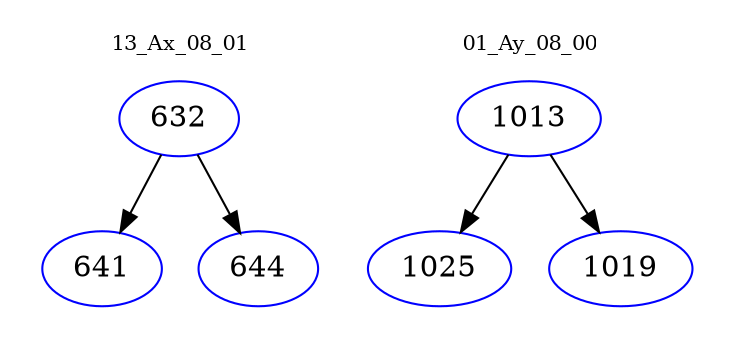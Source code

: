 digraph{
subgraph cluster_0 {
color = white
label = "13_Ax_08_01";
fontsize=10;
T0_632 [label="632", color="blue"]
T0_632 -> T0_641 [color="black"]
T0_641 [label="641", color="blue"]
T0_632 -> T0_644 [color="black"]
T0_644 [label="644", color="blue"]
}
subgraph cluster_1 {
color = white
label = "01_Ay_08_00";
fontsize=10;
T1_1013 [label="1013", color="blue"]
T1_1013 -> T1_1025 [color="black"]
T1_1025 [label="1025", color="blue"]
T1_1013 -> T1_1019 [color="black"]
T1_1019 [label="1019", color="blue"]
}
}
